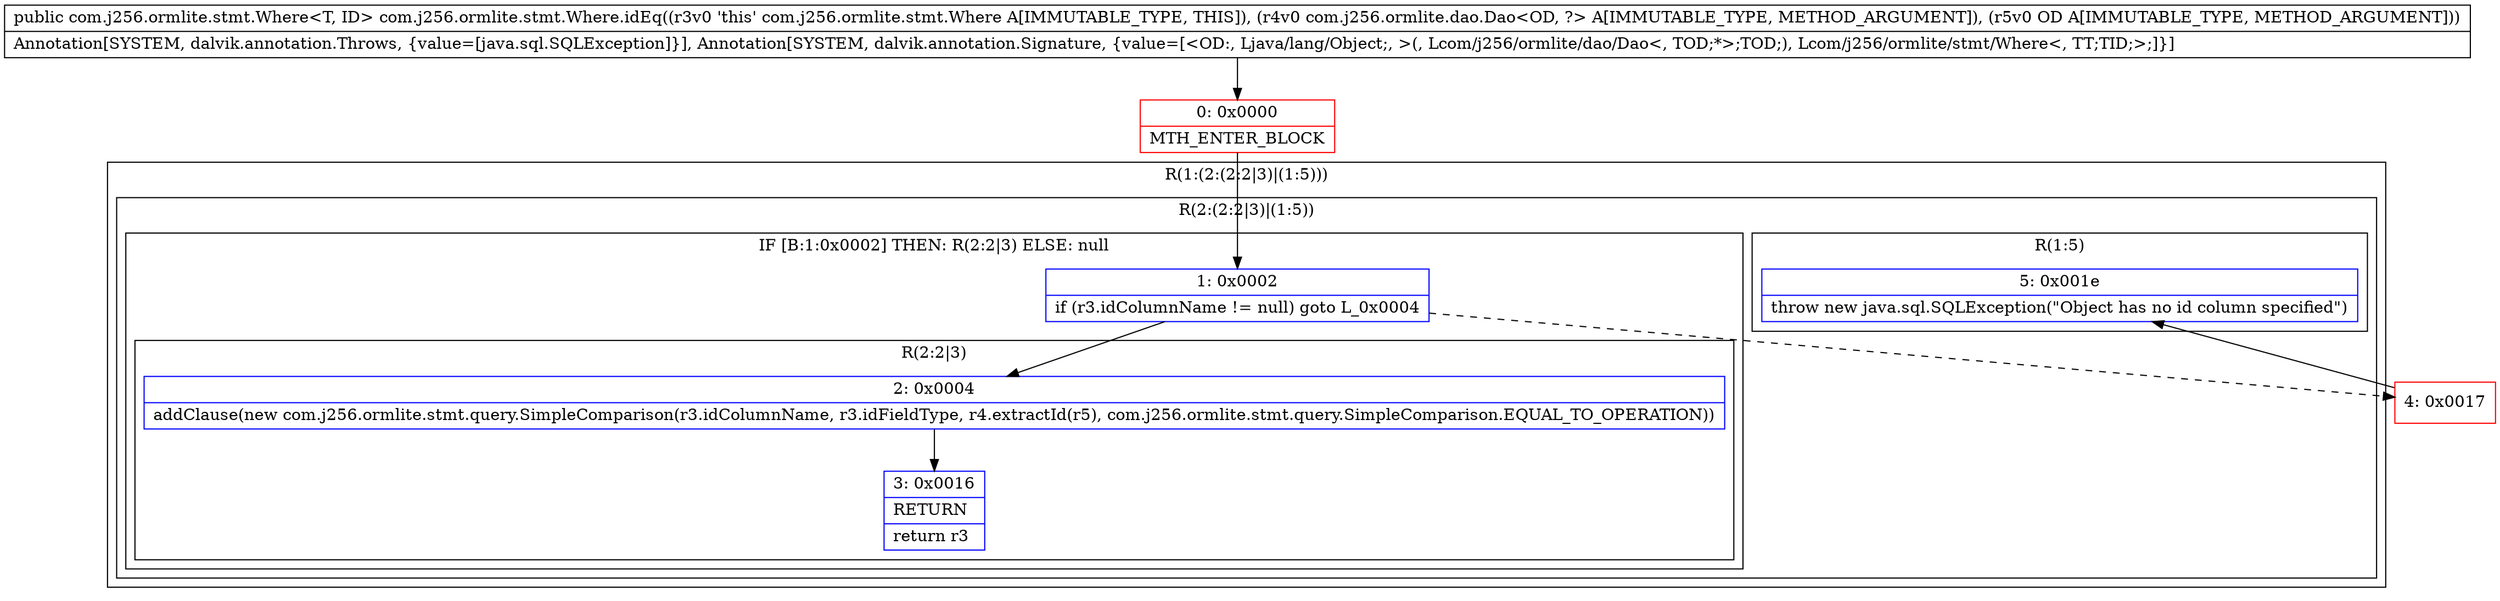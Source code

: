 digraph "CFG forcom.j256.ormlite.stmt.Where.idEq(Lcom\/j256\/ormlite\/dao\/Dao;Ljava\/lang\/Object;)Lcom\/j256\/ormlite\/stmt\/Where;" {
subgraph cluster_Region_572211071 {
label = "R(1:(2:(2:2|3)|(1:5)))";
node [shape=record,color=blue];
subgraph cluster_Region_348484738 {
label = "R(2:(2:2|3)|(1:5))";
node [shape=record,color=blue];
subgraph cluster_IfRegion_96262270 {
label = "IF [B:1:0x0002] THEN: R(2:2|3) ELSE: null";
node [shape=record,color=blue];
Node_1 [shape=record,label="{1\:\ 0x0002|if (r3.idColumnName != null) goto L_0x0004\l}"];
subgraph cluster_Region_1518138142 {
label = "R(2:2|3)";
node [shape=record,color=blue];
Node_2 [shape=record,label="{2\:\ 0x0004|addClause(new com.j256.ormlite.stmt.query.SimpleComparison(r3.idColumnName, r3.idFieldType, r4.extractId(r5), com.j256.ormlite.stmt.query.SimpleComparison.EQUAL_TO_OPERATION))\l}"];
Node_3 [shape=record,label="{3\:\ 0x0016|RETURN\l|return r3\l}"];
}
}
subgraph cluster_Region_560455657 {
label = "R(1:5)";
node [shape=record,color=blue];
Node_5 [shape=record,label="{5\:\ 0x001e|throw new java.sql.SQLException(\"Object has no id column specified\")\l}"];
}
}
}
Node_0 [shape=record,color=red,label="{0\:\ 0x0000|MTH_ENTER_BLOCK\l}"];
Node_4 [shape=record,color=red,label="{4\:\ 0x0017}"];
MethodNode[shape=record,label="{public com.j256.ormlite.stmt.Where\<T, ID\> com.j256.ormlite.stmt.Where.idEq((r3v0 'this' com.j256.ormlite.stmt.Where A[IMMUTABLE_TYPE, THIS]), (r4v0 com.j256.ormlite.dao.Dao\<OD, ?\> A[IMMUTABLE_TYPE, METHOD_ARGUMENT]), (r5v0 OD A[IMMUTABLE_TYPE, METHOD_ARGUMENT]))  | Annotation[SYSTEM, dalvik.annotation.Throws, \{value=[java.sql.SQLException]\}], Annotation[SYSTEM, dalvik.annotation.Signature, \{value=[\<OD:, Ljava\/lang\/Object;, \>(, Lcom\/j256\/ormlite\/dao\/Dao\<, TOD;*\>;TOD;), Lcom\/j256\/ormlite\/stmt\/Where\<, TT;TID;\>;]\}]\l}"];
MethodNode -> Node_0;
Node_1 -> Node_2;
Node_1 -> Node_4[style=dashed];
Node_2 -> Node_3;
Node_0 -> Node_1;
Node_4 -> Node_5;
}

